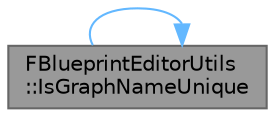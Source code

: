 digraph "FBlueprintEditorUtils::IsGraphNameUnique"
{
 // INTERACTIVE_SVG=YES
 // LATEX_PDF_SIZE
  bgcolor="transparent";
  edge [fontname=Helvetica,fontsize=10,labelfontname=Helvetica,labelfontsize=10];
  node [fontname=Helvetica,fontsize=10,shape=box,height=0.2,width=0.4];
  rankdir="LR";
  Node1 [id="Node000001",label="FBlueprintEditorUtils\l::IsGraphNameUnique",height=0.2,width=0.4,color="gray40", fillcolor="grey60", style="filled", fontcolor="black",tooltip="See whether or not the specified graph name / entry point name is unique."];
  Node1 -> Node1 [id="edge1_Node000001_Node000001",color="steelblue1",style="solid",tooltip=" "];
}
